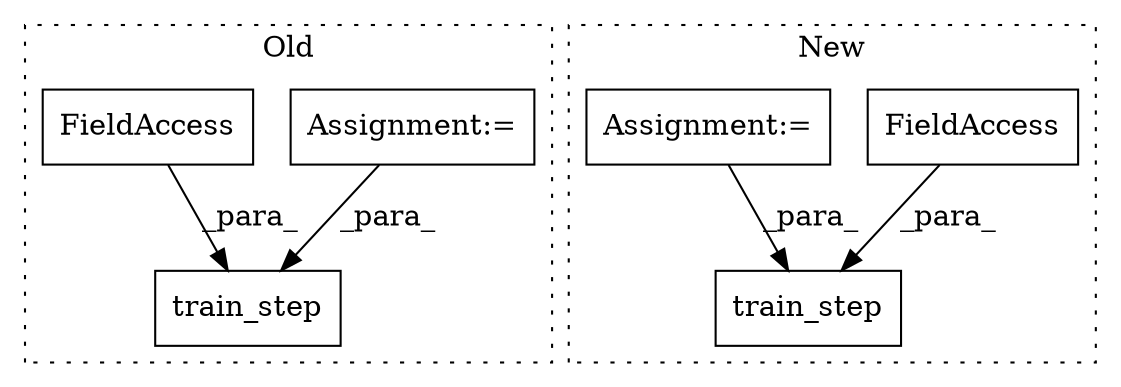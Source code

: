 digraph G {
subgraph cluster0 {
1 [label="train_step" a="32" s="3767,3833" l="11,1" shape="box"];
3 [label="Assignment:=" a="7" s="3723" l="1" shape="box"];
4 [label="FieldAccess" a="22" s="3818" l="15" shape="box"];
label = "Old";
style="dotted";
}
subgraph cluster1 {
2 [label="train_step" a="32" s="5167,5246" l="11,1" shape="box"];
5 [label="FieldAccess" a="22" s="5187" l="13" shape="box"];
6 [label="Assignment:=" a="7" s="4821" l="1" shape="box"];
label = "New";
style="dotted";
}
3 -> 1 [label="_para_"];
4 -> 1 [label="_para_"];
5 -> 2 [label="_para_"];
6 -> 2 [label="_para_"];
}